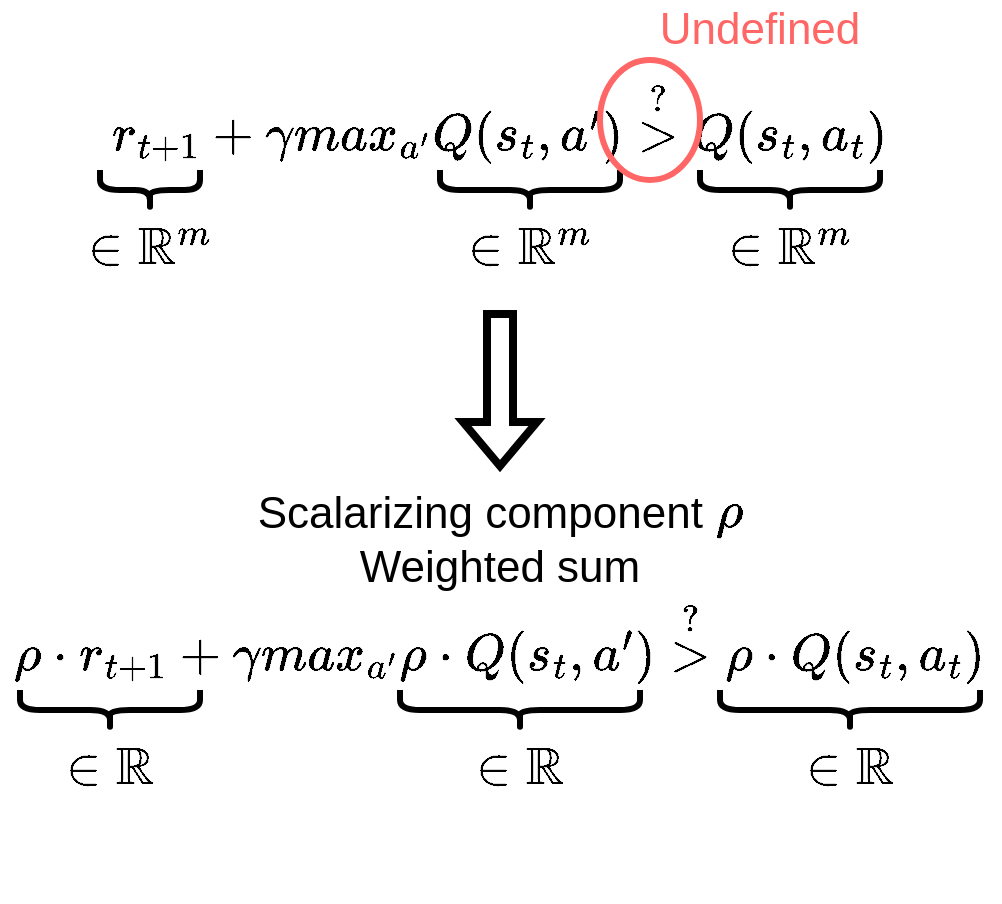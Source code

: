 <mxfile version="20.3.0" type="device"><diagram id="EM-N4M8cLZ9CdtkHTwbo" name="Page-1"><mxGraphModel dx="946" dy="670" grid="1" gridSize="10" guides="1" tooltips="1" connect="1" arrows="1" fold="1" page="1" pageScale="1" pageWidth="1040" pageHeight="630" math="1" shadow="0"><root><mxCell id="0"/><mxCell id="1" parent="0"/><mxCell id="Vmp8-jwXJ_wiDRzpKHon-1" value="\( r_{t+1} + \gamma max_{a'} Q(s_t, a') \stackrel{?}{&amp;gt;} Q(s_t, a_t) \)" style="text;html=1;strokeColor=none;fillColor=none;align=center;verticalAlign=middle;whiteSpace=wrap;rounded=0;labelBackgroundColor=none;fontSize=22;fontColor=#000000;" vertex="1" parent="1"><mxGeometry x="310" y="170" width="420" height="30" as="geometry"/></mxCell><mxCell id="Vmp8-jwXJ_wiDRzpKHon-2" value="\( \in \mathbb{R}^m \)" style="shape=curlyBracket;whiteSpace=wrap;html=1;rounded=1;labelBackgroundColor=none;fontSize=22;fontColor=#000000;strokeWidth=3;direction=north;size=0.5;verticalAlign=top;labelPosition=center;verticalLabelPosition=bottom;align=center;" vertex="1" parent="1"><mxGeometry x="320" y="210" width="50" height="20" as="geometry"/></mxCell><mxCell id="Vmp8-jwXJ_wiDRzpKHon-3" value="\( \in \mathbb{R}^m \)" style="shape=curlyBracket;whiteSpace=wrap;html=1;rounded=1;labelBackgroundColor=none;fontSize=22;fontColor=#000000;strokeWidth=3;direction=north;size=0.5;verticalAlign=top;labelPosition=center;verticalLabelPosition=bottom;align=center;" vertex="1" parent="1"><mxGeometry x="620" y="210" width="90" height="20" as="geometry"/></mxCell><mxCell id="Vmp8-jwXJ_wiDRzpKHon-4" value="\( \in \mathbb{R}^m \)" style="shape=curlyBracket;whiteSpace=wrap;html=1;rounded=1;labelBackgroundColor=none;fontSize=22;fontColor=#000000;strokeWidth=3;direction=north;size=0.5;verticalAlign=top;labelPosition=center;verticalLabelPosition=bottom;align=center;" vertex="1" parent="1"><mxGeometry x="490" y="210" width="90" height="20" as="geometry"/></mxCell><mxCell id="Vmp8-jwXJ_wiDRzpKHon-5" value="" style="shape=flexArrow;endArrow=classic;html=1;rounded=0;labelBackgroundColor=none;strokeColor=#000000;strokeWidth=4;fontSize=22;fontColor=#FF6666;" edge="1" parent="1"><mxGeometry width="50" height="50" relative="1" as="geometry"><mxPoint x="520" y="280" as="sourcePoint"/><mxPoint x="520" y="360" as="targetPoint"/></mxGeometry></mxCell><mxCell id="Vmp8-jwXJ_wiDRzpKHon-6" value="Scalarizing component \( \rho \)&lt;br&gt;Weighted sum" style="text;html=1;strokeColor=none;fillColor=none;align=center;verticalAlign=middle;whiteSpace=wrap;rounded=0;labelBackgroundColor=none;strokeWidth=3;fontSize=22;fontColor=#000000;" vertex="1" parent="1"><mxGeometry x="360" y="380" width="320" height="30" as="geometry"/></mxCell><mxCell id="Vmp8-jwXJ_wiDRzpKHon-7" value="\( \rho \cdot r_{t+1} + \gamma max_{a'}\rho \cdot&lt;br&gt;Q(s_t, a') \stackrel{?}{&amp;gt;} \rho \cdot Q(s_t, a_t) \)" style="text;html=1;strokeColor=none;fillColor=none;align=center;verticalAlign=middle;whiteSpace=wrap;rounded=0;labelBackgroundColor=none;fontSize=22;fontColor=#000000;" vertex="1" parent="1"><mxGeometry x="270" y="430" width="500" height="30" as="geometry"/></mxCell><mxCell id="Vmp8-jwXJ_wiDRzpKHon-8" value="\( \in \mathbb{R} \)" style="shape=curlyBracket;whiteSpace=wrap;html=1;rounded=1;labelBackgroundColor=none;fontSize=22;fontColor=#000000;strokeWidth=3;direction=north;size=0.5;verticalAlign=top;labelPosition=center;verticalLabelPosition=bottom;align=center;" vertex="1" parent="1"><mxGeometry x="280" y="470" width="90" height="20" as="geometry"/></mxCell><mxCell id="Vmp8-jwXJ_wiDRzpKHon-9" value="\( \in \mathbb{R} \)" style="shape=curlyBracket;whiteSpace=wrap;html=1;rounded=1;labelBackgroundColor=none;fontSize=22;fontColor=#000000;strokeWidth=3;direction=north;size=0.5;verticalAlign=top;labelPosition=center;verticalLabelPosition=bottom;align=center;" vertex="1" parent="1"><mxGeometry x="630" y="470" width="130" height="20" as="geometry"/></mxCell><mxCell id="Vmp8-jwXJ_wiDRzpKHon-10" value="\( \in \mathbb{R} \)" style="shape=curlyBracket;whiteSpace=wrap;html=1;rounded=1;labelBackgroundColor=none;fontSize=22;fontColor=#000000;strokeWidth=3;direction=north;size=0.5;verticalAlign=top;labelPosition=center;verticalLabelPosition=bottom;align=center;" vertex="1" parent="1"><mxGeometry x="470" y="470" width="120" height="20" as="geometry"/></mxCell><mxCell id="Vmp8-jwXJ_wiDRzpKHon-11" value="" style="ellipse;whiteSpace=wrap;html=1;labelBackgroundColor=none;strokeWidth=3;fontSize=22;fontColor=#000000;fillColor=none;strokeColor=#FF6666;" vertex="1" parent="1"><mxGeometry x="570" y="155" width="50" height="60" as="geometry"/></mxCell><mxCell id="Vmp8-jwXJ_wiDRzpKHon-12" value="Undefined" style="text;html=1;strokeColor=none;fillColor=none;align=center;verticalAlign=middle;whiteSpace=wrap;rounded=0;labelBackgroundColor=none;strokeWidth=3;fontSize=22;fontColor=#FF6666;" vertex="1" parent="1"><mxGeometry x="620" y="125" width="60" height="30" as="geometry"/></mxCell></root></mxGraphModel></diagram></mxfile>
